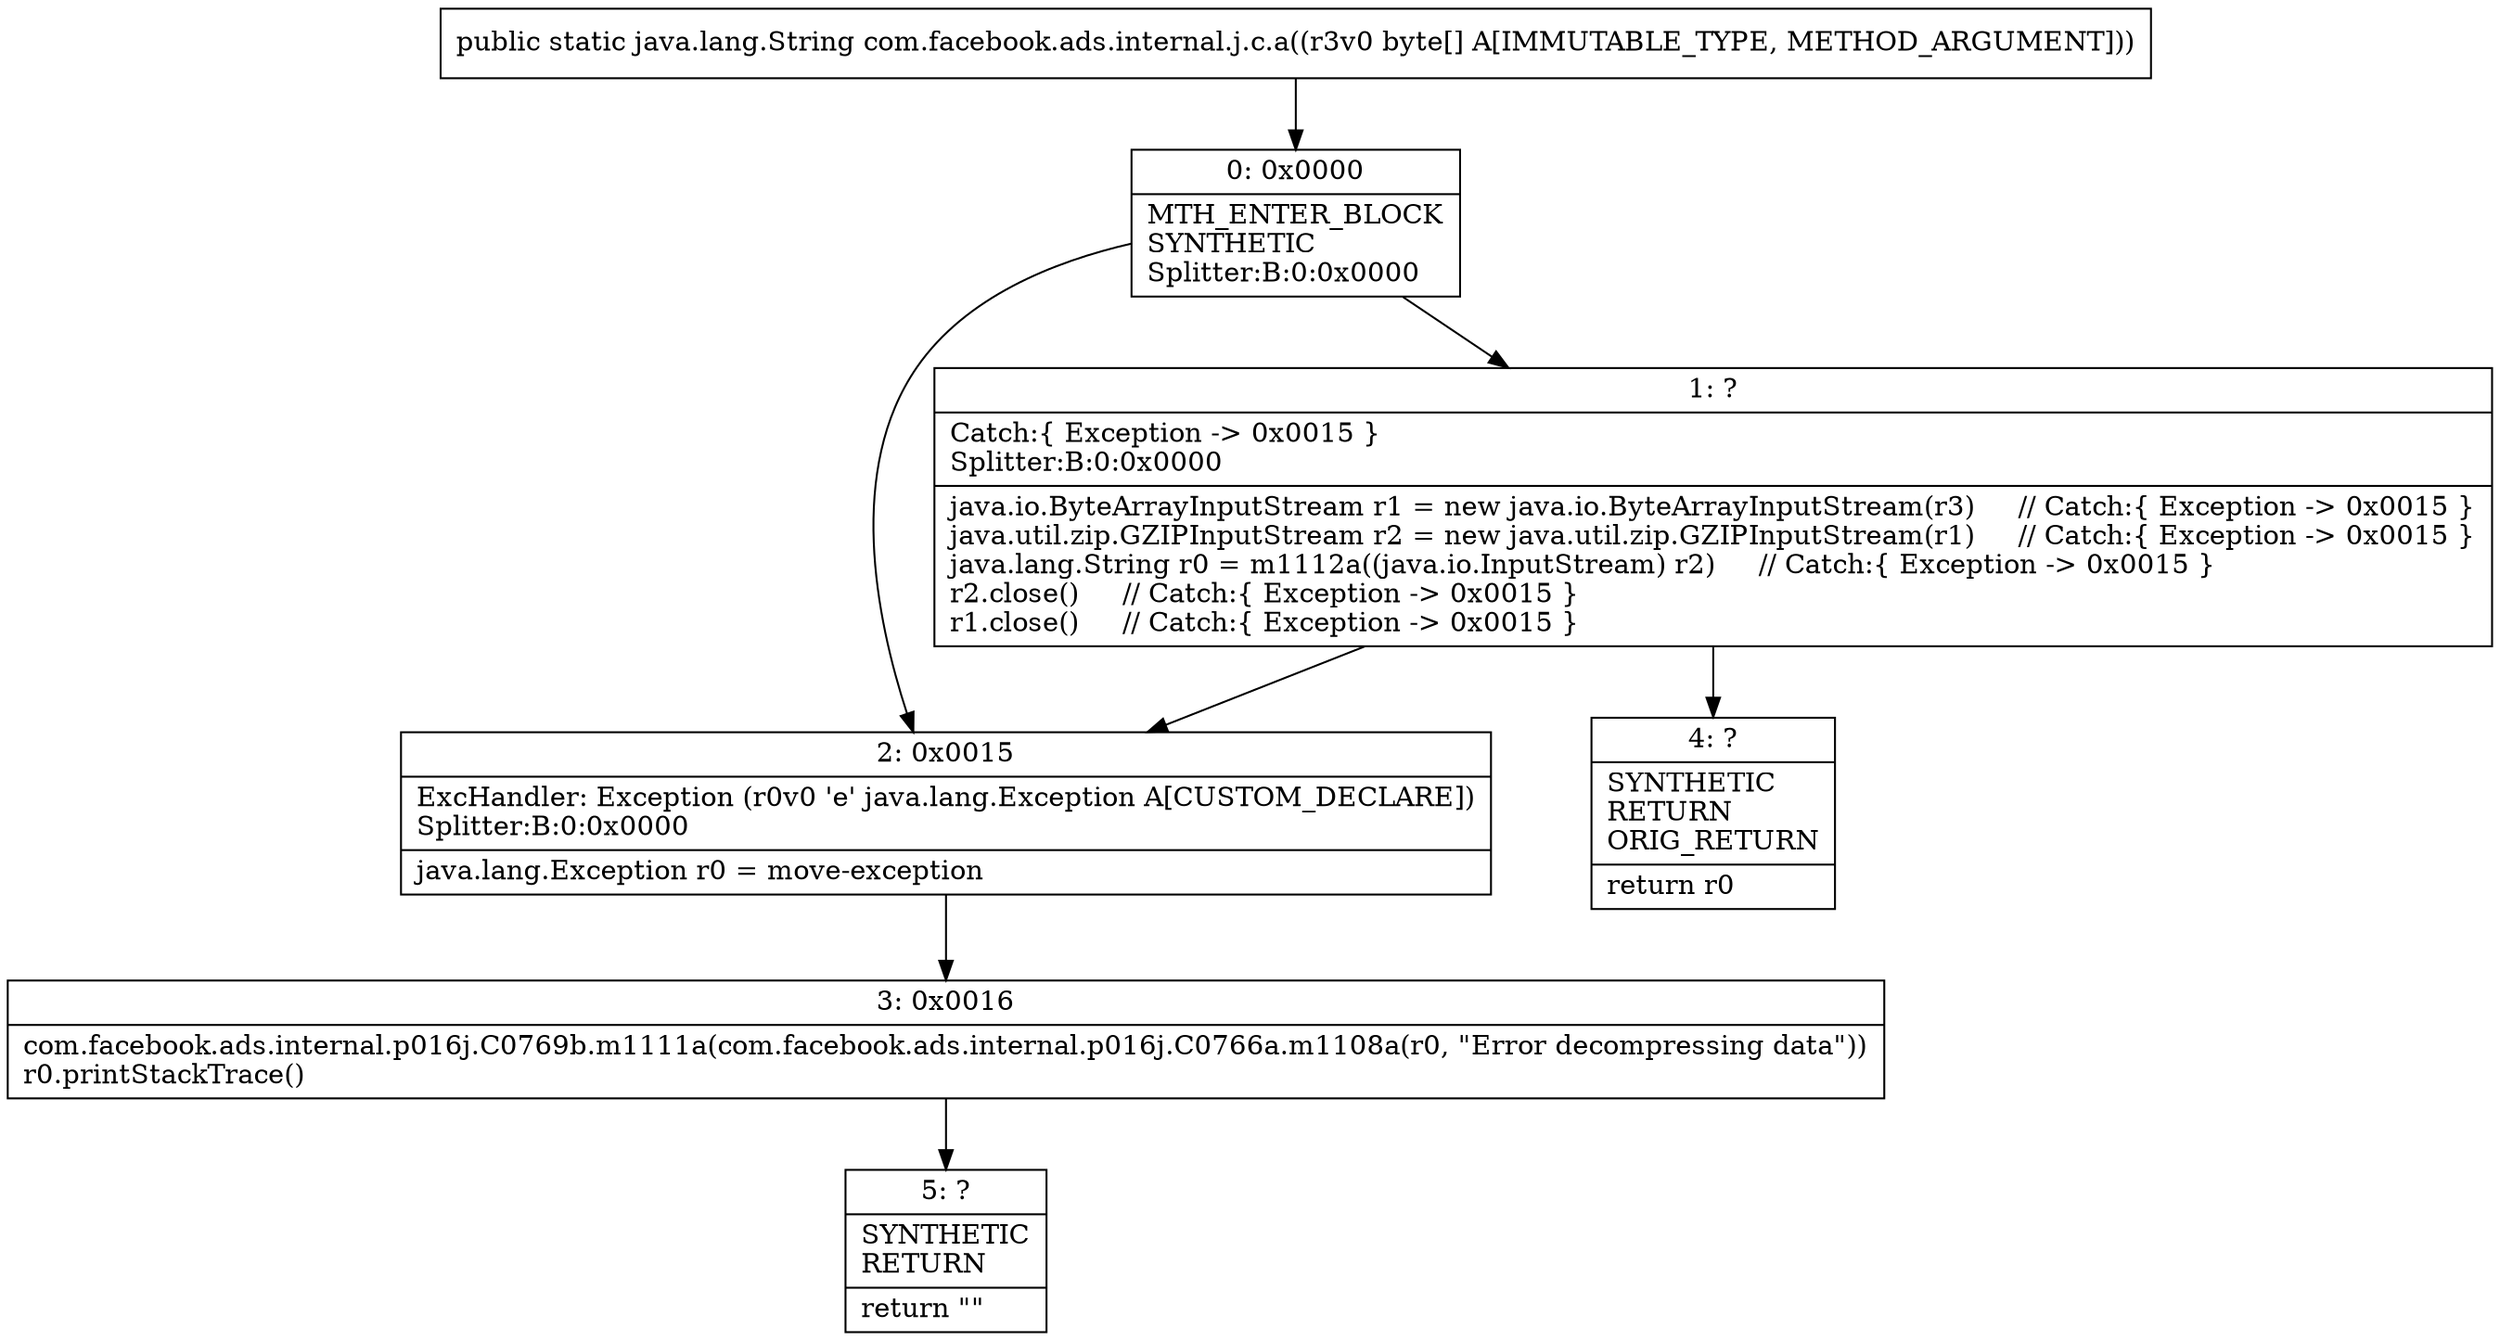 digraph "CFG forcom.facebook.ads.internal.j.c.a([B)Ljava\/lang\/String;" {
Node_0 [shape=record,label="{0\:\ 0x0000|MTH_ENTER_BLOCK\lSYNTHETIC\lSplitter:B:0:0x0000\l}"];
Node_1 [shape=record,label="{1\:\ ?|Catch:\{ Exception \-\> 0x0015 \}\lSplitter:B:0:0x0000\l|java.io.ByteArrayInputStream r1 = new java.io.ByteArrayInputStream(r3)     \/\/ Catch:\{ Exception \-\> 0x0015 \}\ljava.util.zip.GZIPInputStream r2 = new java.util.zip.GZIPInputStream(r1)     \/\/ Catch:\{ Exception \-\> 0x0015 \}\ljava.lang.String r0 = m1112a((java.io.InputStream) r2)     \/\/ Catch:\{ Exception \-\> 0x0015 \}\lr2.close()     \/\/ Catch:\{ Exception \-\> 0x0015 \}\lr1.close()     \/\/ Catch:\{ Exception \-\> 0x0015 \}\l}"];
Node_2 [shape=record,label="{2\:\ 0x0015|ExcHandler: Exception (r0v0 'e' java.lang.Exception A[CUSTOM_DECLARE])\lSplitter:B:0:0x0000\l|java.lang.Exception r0 = move\-exception\l}"];
Node_3 [shape=record,label="{3\:\ 0x0016|com.facebook.ads.internal.p016j.C0769b.m1111a(com.facebook.ads.internal.p016j.C0766a.m1108a(r0, \"Error decompressing data\"))\lr0.printStackTrace()\l}"];
Node_4 [shape=record,label="{4\:\ ?|SYNTHETIC\lRETURN\lORIG_RETURN\l|return r0\l}"];
Node_5 [shape=record,label="{5\:\ ?|SYNTHETIC\lRETURN\l|return \"\"\l}"];
MethodNode[shape=record,label="{public static java.lang.String com.facebook.ads.internal.j.c.a((r3v0 byte[] A[IMMUTABLE_TYPE, METHOD_ARGUMENT])) }"];
MethodNode -> Node_0;
Node_0 -> Node_1;
Node_0 -> Node_2;
Node_1 -> Node_2;
Node_1 -> Node_4;
Node_2 -> Node_3;
Node_3 -> Node_5;
}

